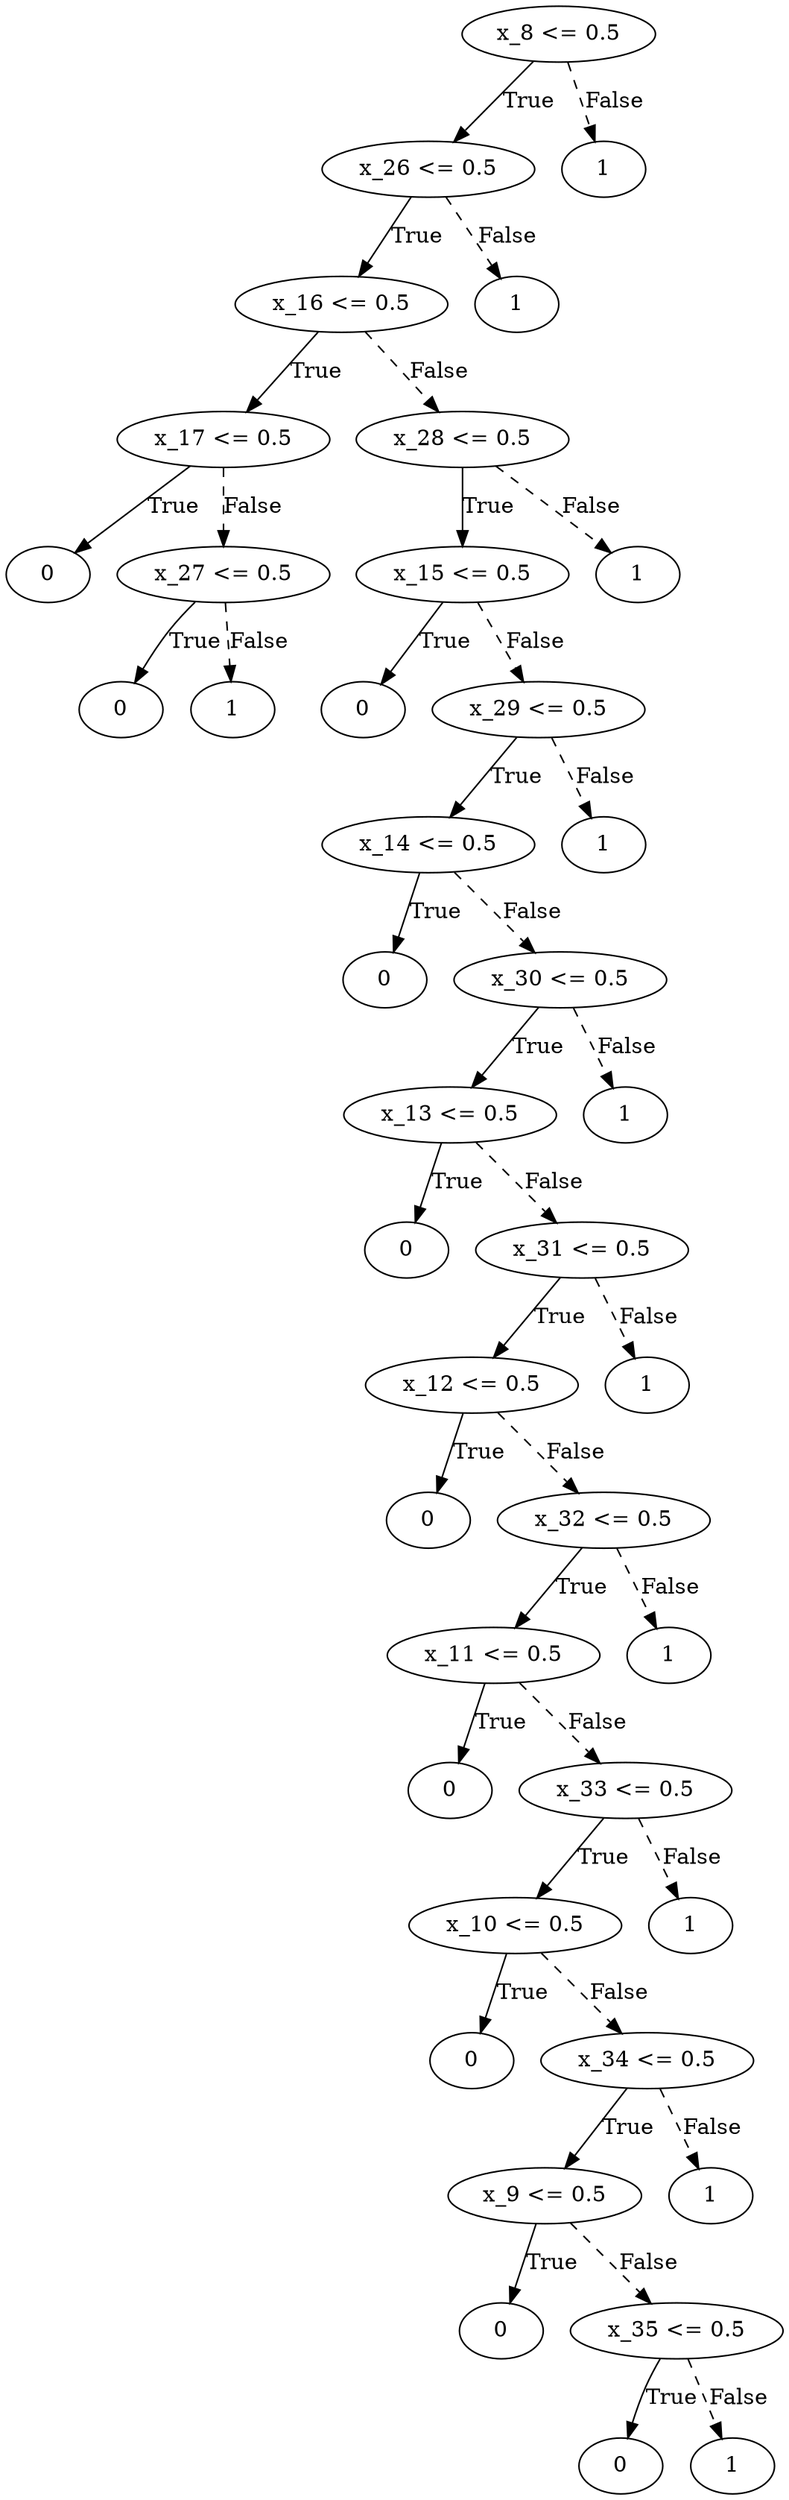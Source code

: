 digraph {
0 [label="x_8 <= 0.5"];
1 [label="x_26 <= 0.5"];
2 [label="x_16 <= 0.5"];
3 [label="x_17 <= 0.5"];
4 [label="0"];
3 -> 4 [label="True"];
5 [label="x_27 <= 0.5"];
6 [label="0"];
5 -> 6 [label="True"];
7 [label="1"];
5 -> 7 [style="dashed", label="False"];
3 -> 5 [style="dashed", label="False"];
2 -> 3 [label="True"];
8 [label="x_28 <= 0.5"];
9 [label="x_15 <= 0.5"];
10 [label="0"];
9 -> 10 [label="True"];
11 [label="x_29 <= 0.5"];
12 [label="x_14 <= 0.5"];
13 [label="0"];
12 -> 13 [label="True"];
14 [label="x_30 <= 0.5"];
15 [label="x_13 <= 0.5"];
16 [label="0"];
15 -> 16 [label="True"];
17 [label="x_31 <= 0.5"];
18 [label="x_12 <= 0.5"];
19 [label="0"];
18 -> 19 [label="True"];
20 [label="x_32 <= 0.5"];
21 [label="x_11 <= 0.5"];
22 [label="0"];
21 -> 22 [label="True"];
23 [label="x_33 <= 0.5"];
24 [label="x_10 <= 0.5"];
25 [label="0"];
24 -> 25 [label="True"];
26 [label="x_34 <= 0.5"];
27 [label="x_9 <= 0.5"];
28 [label="0"];
27 -> 28 [label="True"];
29 [label="x_35 <= 0.5"];
30 [label="0"];
29 -> 30 [label="True"];
31 [label="1"];
29 -> 31 [style="dashed", label="False"];
27 -> 29 [style="dashed", label="False"];
26 -> 27 [label="True"];
32 [label="1"];
26 -> 32 [style="dashed", label="False"];
24 -> 26 [style="dashed", label="False"];
23 -> 24 [label="True"];
33 [label="1"];
23 -> 33 [style="dashed", label="False"];
21 -> 23 [style="dashed", label="False"];
20 -> 21 [label="True"];
34 [label="1"];
20 -> 34 [style="dashed", label="False"];
18 -> 20 [style="dashed", label="False"];
17 -> 18 [label="True"];
35 [label="1"];
17 -> 35 [style="dashed", label="False"];
15 -> 17 [style="dashed", label="False"];
14 -> 15 [label="True"];
36 [label="1"];
14 -> 36 [style="dashed", label="False"];
12 -> 14 [style="dashed", label="False"];
11 -> 12 [label="True"];
37 [label="1"];
11 -> 37 [style="dashed", label="False"];
9 -> 11 [style="dashed", label="False"];
8 -> 9 [label="True"];
38 [label="1"];
8 -> 38 [style="dashed", label="False"];
2 -> 8 [style="dashed", label="False"];
1 -> 2 [label="True"];
39 [label="1"];
1 -> 39 [style="dashed", label="False"];
0 -> 1 [label="True"];
40 [label="1"];
0 -> 40 [style="dashed", label="False"];

}